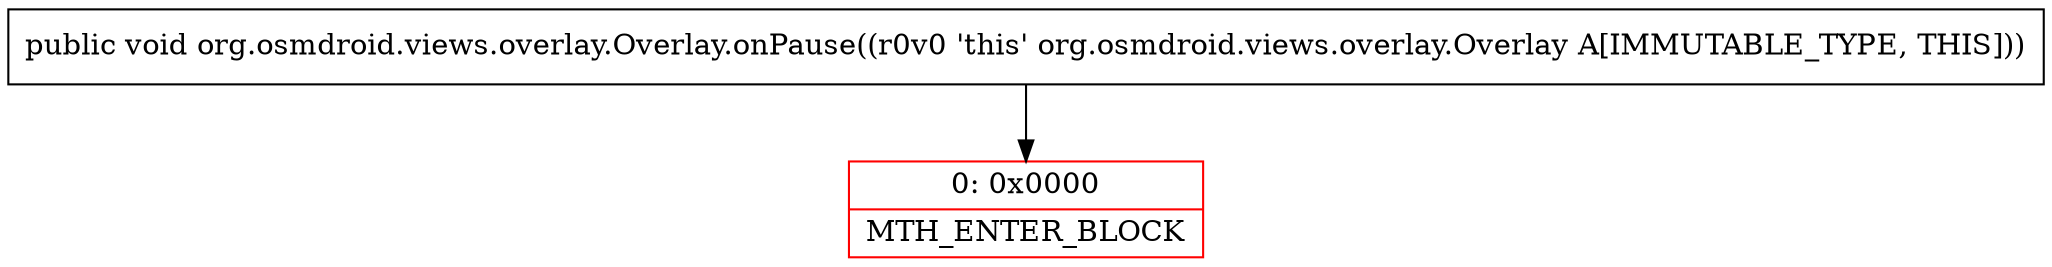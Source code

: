 digraph "CFG fororg.osmdroid.views.overlay.Overlay.onPause()V" {
subgraph cluster_Region_685365494 {
label = "R(0)";
node [shape=record,color=blue];
}
Node_0 [shape=record,color=red,label="{0\:\ 0x0000|MTH_ENTER_BLOCK\l}"];
MethodNode[shape=record,label="{public void org.osmdroid.views.overlay.Overlay.onPause((r0v0 'this' org.osmdroid.views.overlay.Overlay A[IMMUTABLE_TYPE, THIS])) }"];
MethodNode -> Node_0;
}

